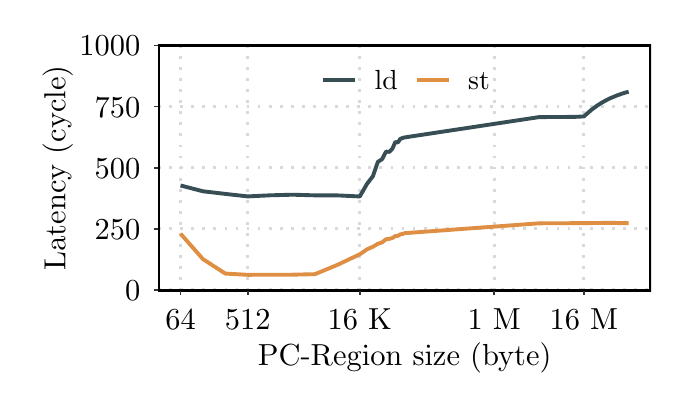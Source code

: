 % Created by tikzDevice version 0.12.3.1 on 2022-10-10 15:31:40
% !TEX encoding = UTF-8 Unicode
\begin{tikzpicture}[x=1pt,y=1pt]
\definecolor{fillColor}{RGB}{255,255,255}
\path[use as bounding box,fill=fillColor,fill opacity=0.00] (0,0) rectangle (231.26,130.09);
\begin{scope}
\path[clip] (  0.00,  0.00) rectangle (231.26,130.09);
\definecolor{drawColor}{RGB}{255,255,255}
\definecolor{fillColor}{RGB}{255,255,255}

\path[draw=drawColor,line width= 0.6pt,line join=round,line cap=round,fill=fillColor] (  0.00,  0.00) rectangle (231.26,130.09);
\end{scope}
\begin{scope}
\path[clip] ( 47.13, 34.85) rectangle (225.26,124.09);
\definecolor{fillColor}{RGB}{255,255,255}

\path[fill=fillColor] ( 47.13, 34.85) rectangle (225.26,124.09);
\definecolor{drawColor}{gray}{0.85}

\path[draw=drawColor,line width= 1.1pt,dash pattern=on 1pt off 3pt ,line join=round] ( 47.13, 35.29) --
	(225.26, 35.29);

\path[draw=drawColor,line width= 1.1pt,dash pattern=on 1pt off 3pt ,line join=round] ( 47.13, 57.38) --
	(225.26, 57.38);

\path[draw=drawColor,line width= 1.1pt,dash pattern=on 1pt off 3pt ,line join=round] ( 47.13, 79.47) --
	(225.26, 79.47);

\path[draw=drawColor,line width= 1.1pt,dash pattern=on 1pt off 3pt ,line join=round] ( 47.13,101.56) --
	(225.26,101.56);

\path[draw=drawColor,line width= 1.1pt,dash pattern=on 1pt off 3pt ,line join=round] ( 47.13,123.64) --
	(225.26,123.64);

\path[draw=drawColor,line width= 1.1pt,dash pattern=on 1pt off 3pt ,line join=round] ( 55.23, 34.85) --
	( 55.23,124.09);

\path[draw=drawColor,line width= 1.1pt,dash pattern=on 1pt off 3pt ,line join=round] ( 79.52, 34.85) --
	( 79.52,124.09);

\path[draw=drawColor,line width= 1.1pt,dash pattern=on 1pt off 3pt ,line join=round] (120.00, 34.85) --
	(120.00,124.09);

\path[draw=drawColor,line width= 1.1pt,dash pattern=on 1pt off 3pt ,line join=round] (168.59, 34.85) --
	(168.59,124.09);

\path[draw=drawColor,line width= 1.1pt,dash pattern=on 1pt off 3pt ,line join=round] (200.97, 34.85) --
	(200.97,124.09);
\definecolor{drawColor}{RGB}{223,143,68}

\path[draw=drawColor,line width= 1.4pt,line join=round] ( 55.23, 55.66) --
	( 63.33, 46.46) --
	( 71.42, 41.23) --
	( 79.52, 40.78) --
	( 87.62, 40.81) --
	( 95.71, 40.83) --
	(103.81, 41.02) --
	(111.91, 44.37) --
	(120.00, 48.19) --
	(122.61, 49.98) --
	(124.74, 50.93) --
	(126.54, 52.00) --
	(128.10, 52.52) --
	(129.48, 53.65) --
	(130.71, 53.79) --
	(131.82, 54.10) --
	(132.84, 54.81) --
	(133.77, 54.85) --
	(134.64, 55.41) --
	(135.44, 55.53) --
	(136.20, 55.83) --
	(184.78, 59.39) --
	(192.88, 59.42) --
	(197.61, 59.45) --
	(200.97, 59.46) --
	(203.58, 59.48) --
	(205.71, 59.51) --
	(207.51, 59.53) --
	(209.07, 59.56) --
	(210.45, 59.57) --
	(211.68, 59.55) --
	(212.79, 59.51) --
	(213.81, 59.46) --
	(214.74, 59.47) --
	(215.61, 59.47) --
	(216.41, 59.47) --
	(217.17, 59.45);
\definecolor{drawColor}{RGB}{55,78,85}

\path[draw=drawColor,line width= 1.4pt,line join=round] ( 55.23, 73.07) --
	( 63.33, 70.97) --
	( 71.42, 70.02) --
	( 79.52, 69.12) --
	( 87.62, 69.51) --
	( 95.71, 69.73) --
	(103.81, 69.50) --
	(111.91, 69.48) --
	(120.00, 69.10) --
	(122.61, 73.63) --
	(124.74, 76.41) --
	(126.54, 81.59) --
	(128.10, 82.60) --
	(129.48, 85.30) --
	(130.71, 85.20) --
	(131.82, 86.42) --
	(132.84, 88.77) --
	(133.77, 88.61) --
	(134.64, 89.90) --
	(135.44, 90.21) --
	(136.20, 90.43) --
	(184.78, 97.77) --
	(192.88, 97.82) --
	(197.61, 97.85) --
	(200.97, 98.01) --
	(203.58,100.29) --
	(205.71,101.88) --
	(207.51,103.02) --
	(209.07,103.88) --
	(210.45,104.57) --
	(211.68,105.08) --
	(212.79,105.54) --
	(213.81,105.89) --
	(214.74,106.25) --
	(215.61,106.52) --
	(216.41,106.75) --
	(217.17,106.93);
\definecolor{drawColor}{RGB}{0,0,0}

\path[draw=drawColor,line width= 1.7pt,line join=round,line cap=round] ( 47.13, 34.85) rectangle (225.26,124.09);
\end{scope}
\begin{scope}
\path[clip] (  0.00,  0.00) rectangle (231.26,130.09);
\definecolor{drawColor}{RGB}{0,0,0}

\node[text=drawColor,anchor=base east,inner sep=0pt, outer sep=0pt, scale=  1.10] at ( 40.71, 31.51) {0};

\node[text=drawColor,anchor=base east,inner sep=0pt, outer sep=0pt, scale=  1.10] at ( 40.71, 53.59) {250};

\node[text=drawColor,anchor=base east,inner sep=0pt, outer sep=0pt, scale=  1.10] at ( 40.71, 75.68) {500};

\node[text=drawColor,anchor=base east,inner sep=0pt, outer sep=0pt, scale=  1.10] at ( 40.71, 97.77) {750};

\node[text=drawColor,anchor=base east,inner sep=0pt, outer sep=0pt, scale=  1.10] at ( 40.71,119.86) {1000};
\end{scope}
\begin{scope}
\path[clip] (  0.00,  0.00) rectangle (231.26,130.09);
\definecolor{drawColor}{gray}{0.20}

\path[draw=drawColor,line width= 0.6pt,line join=round] ( 45.71, 35.29) --
	( 47.13, 35.29);

\path[draw=drawColor,line width= 0.6pt,line join=round] ( 45.71, 57.38) --
	( 47.13, 57.38);

\path[draw=drawColor,line width= 0.6pt,line join=round] ( 45.71, 79.47) --
	( 47.13, 79.47);

\path[draw=drawColor,line width= 0.6pt,line join=round] ( 45.71,101.56) --
	( 47.13,101.56);

\path[draw=drawColor,line width= 0.6pt,line join=round] ( 45.71,123.64) --
	( 47.13,123.64);
\end{scope}
\begin{scope}
\path[clip] (  0.00,  0.00) rectangle (231.26,130.09);
\definecolor{drawColor}{gray}{0.20}

\path[draw=drawColor,line width= 0.6pt,line join=round] ( 55.23, 33.43) --
	( 55.23, 34.85);

\path[draw=drawColor,line width= 0.6pt,line join=round] ( 79.52, 33.43) --
	( 79.52, 34.85);

\path[draw=drawColor,line width= 0.6pt,line join=round] (120.00, 33.43) --
	(120.00, 34.85);

\path[draw=drawColor,line width= 0.6pt,line join=round] (168.59, 33.43) --
	(168.59, 34.85);

\path[draw=drawColor,line width= 0.6pt,line join=round] (200.97, 33.43) --
	(200.97, 34.85);
\end{scope}
\begin{scope}
\path[clip] (  0.00,  0.00) rectangle (231.26,130.09);
\definecolor{drawColor}{RGB}{0,0,0}

\node[text=drawColor,anchor=base,inner sep=0pt, outer sep=0pt, scale=  1.10] at ( 55.23, 20.85) {64};

\node[text=drawColor,anchor=base,inner sep=0pt, outer sep=0pt, scale=  1.10] at ( 79.52, 20.85) {512};

\node[text=drawColor,anchor=base,inner sep=0pt, outer sep=0pt, scale=  1.10] at (120.00, 20.85) {16 K};

\node[text=drawColor,anchor=base,inner sep=0pt, outer sep=0pt, scale=  1.10] at (168.59, 20.85) {1 M};

\node[text=drawColor,anchor=base,inner sep=0pt, outer sep=0pt, scale=  1.10] at (200.97, 20.85) {16 M};
\end{scope}
\begin{scope}
\path[clip] (  0.00,  0.00) rectangle (231.26,130.09);
\definecolor{drawColor}{RGB}{0,0,0}

\node[text=drawColor,anchor=base,inner sep=0pt, outer sep=0pt, scale=  1.10] at (136.20,  8.14) {PC-Region size (byte)};
\end{scope}
\begin{scope}
\path[clip] (  0.00,  0.00) rectangle (231.26,130.09);
\definecolor{drawColor}{RGB}{0,0,0}

\node[text=drawColor,rotate= 90.00,anchor=base,inner sep=0pt, outer sep=0pt, scale=  1.10] at ( 13.58, 79.47) {Latency (cycle)};
\end{scope}
\begin{scope}
\path[clip] (  0.00,  0.00) rectangle (231.26,130.09);
\definecolor{drawColor}{RGB}{55,78,85}

\path[draw=drawColor,line width= 1.4pt,line join=round] (106.86,111.03) -- (118.42,111.03);
\end{scope}
\begin{scope}
\path[clip] (  0.00,  0.00) rectangle (231.26,130.09);
\definecolor{drawColor}{RGB}{55,78,85}

\path[draw=drawColor,line width= 1.4pt,line join=round] (106.86,111.03) -- (118.42,111.03);
\end{scope}
\begin{scope}
\path[clip] (  0.00,  0.00) rectangle (231.26,130.09);
\definecolor{drawColor}{RGB}{223,143,68}

\path[draw=drawColor,line width= 1.4pt,line join=round] (140.64,111.03) -- (152.21,111.03);
\end{scope}
\begin{scope}
\path[clip] (  0.00,  0.00) rectangle (231.26,130.09);
\definecolor{drawColor}{RGB}{223,143,68}

\path[draw=drawColor,line width= 1.4pt,line join=round] (140.64,111.03) -- (152.21,111.03);
\end{scope}
\begin{scope}
\path[clip] (  0.00,  0.00) rectangle (231.26,130.09);
\definecolor{drawColor}{RGB}{0,0,0}

\node[text=drawColor,anchor=base west,inner sep=0pt, outer sep=0pt, scale=  1.00] at (125.37,107.59) {ld};
\end{scope}
\begin{scope}
\path[clip] (  0.00,  0.00) rectangle (231.26,130.09);
\definecolor{drawColor}{RGB}{0,0,0}

\node[text=drawColor,anchor=base west,inner sep=0pt, outer sep=0pt, scale=  1.00] at (159.15,107.59) {st};
\end{scope}
\end{tikzpicture}
